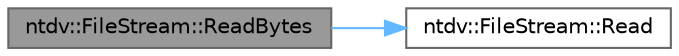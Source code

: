 digraph "ntdv::FileStream::ReadBytes"
{
 // LATEX_PDF_SIZE
  bgcolor="transparent";
  edge [fontname=Helvetica,fontsize=10,labelfontname=Helvetica,labelfontsize=10];
  node [fontname=Helvetica,fontsize=10,shape=box,height=0.2,width=0.4];
  rankdir="LR";
  Node1 [id="Node000001",label="ntdv::FileStream::ReadBytes",height=0.2,width=0.4,color="gray40", fillcolor="grey60", style="filled", fontcolor="black",tooltip=" "];
  Node1 -> Node2 [id="edge1_Node000001_Node000002",color="steelblue1",style="solid",tooltip=" "];
  Node2 [id="Node000002",label="ntdv::FileStream::Read",height=0.2,width=0.4,color="grey40", fillcolor="white", style="filled",URL="$classntdv_1_1_file_stream.html#a7238cb087bda09b43226a42a3815028f",tooltip=" "];
}
